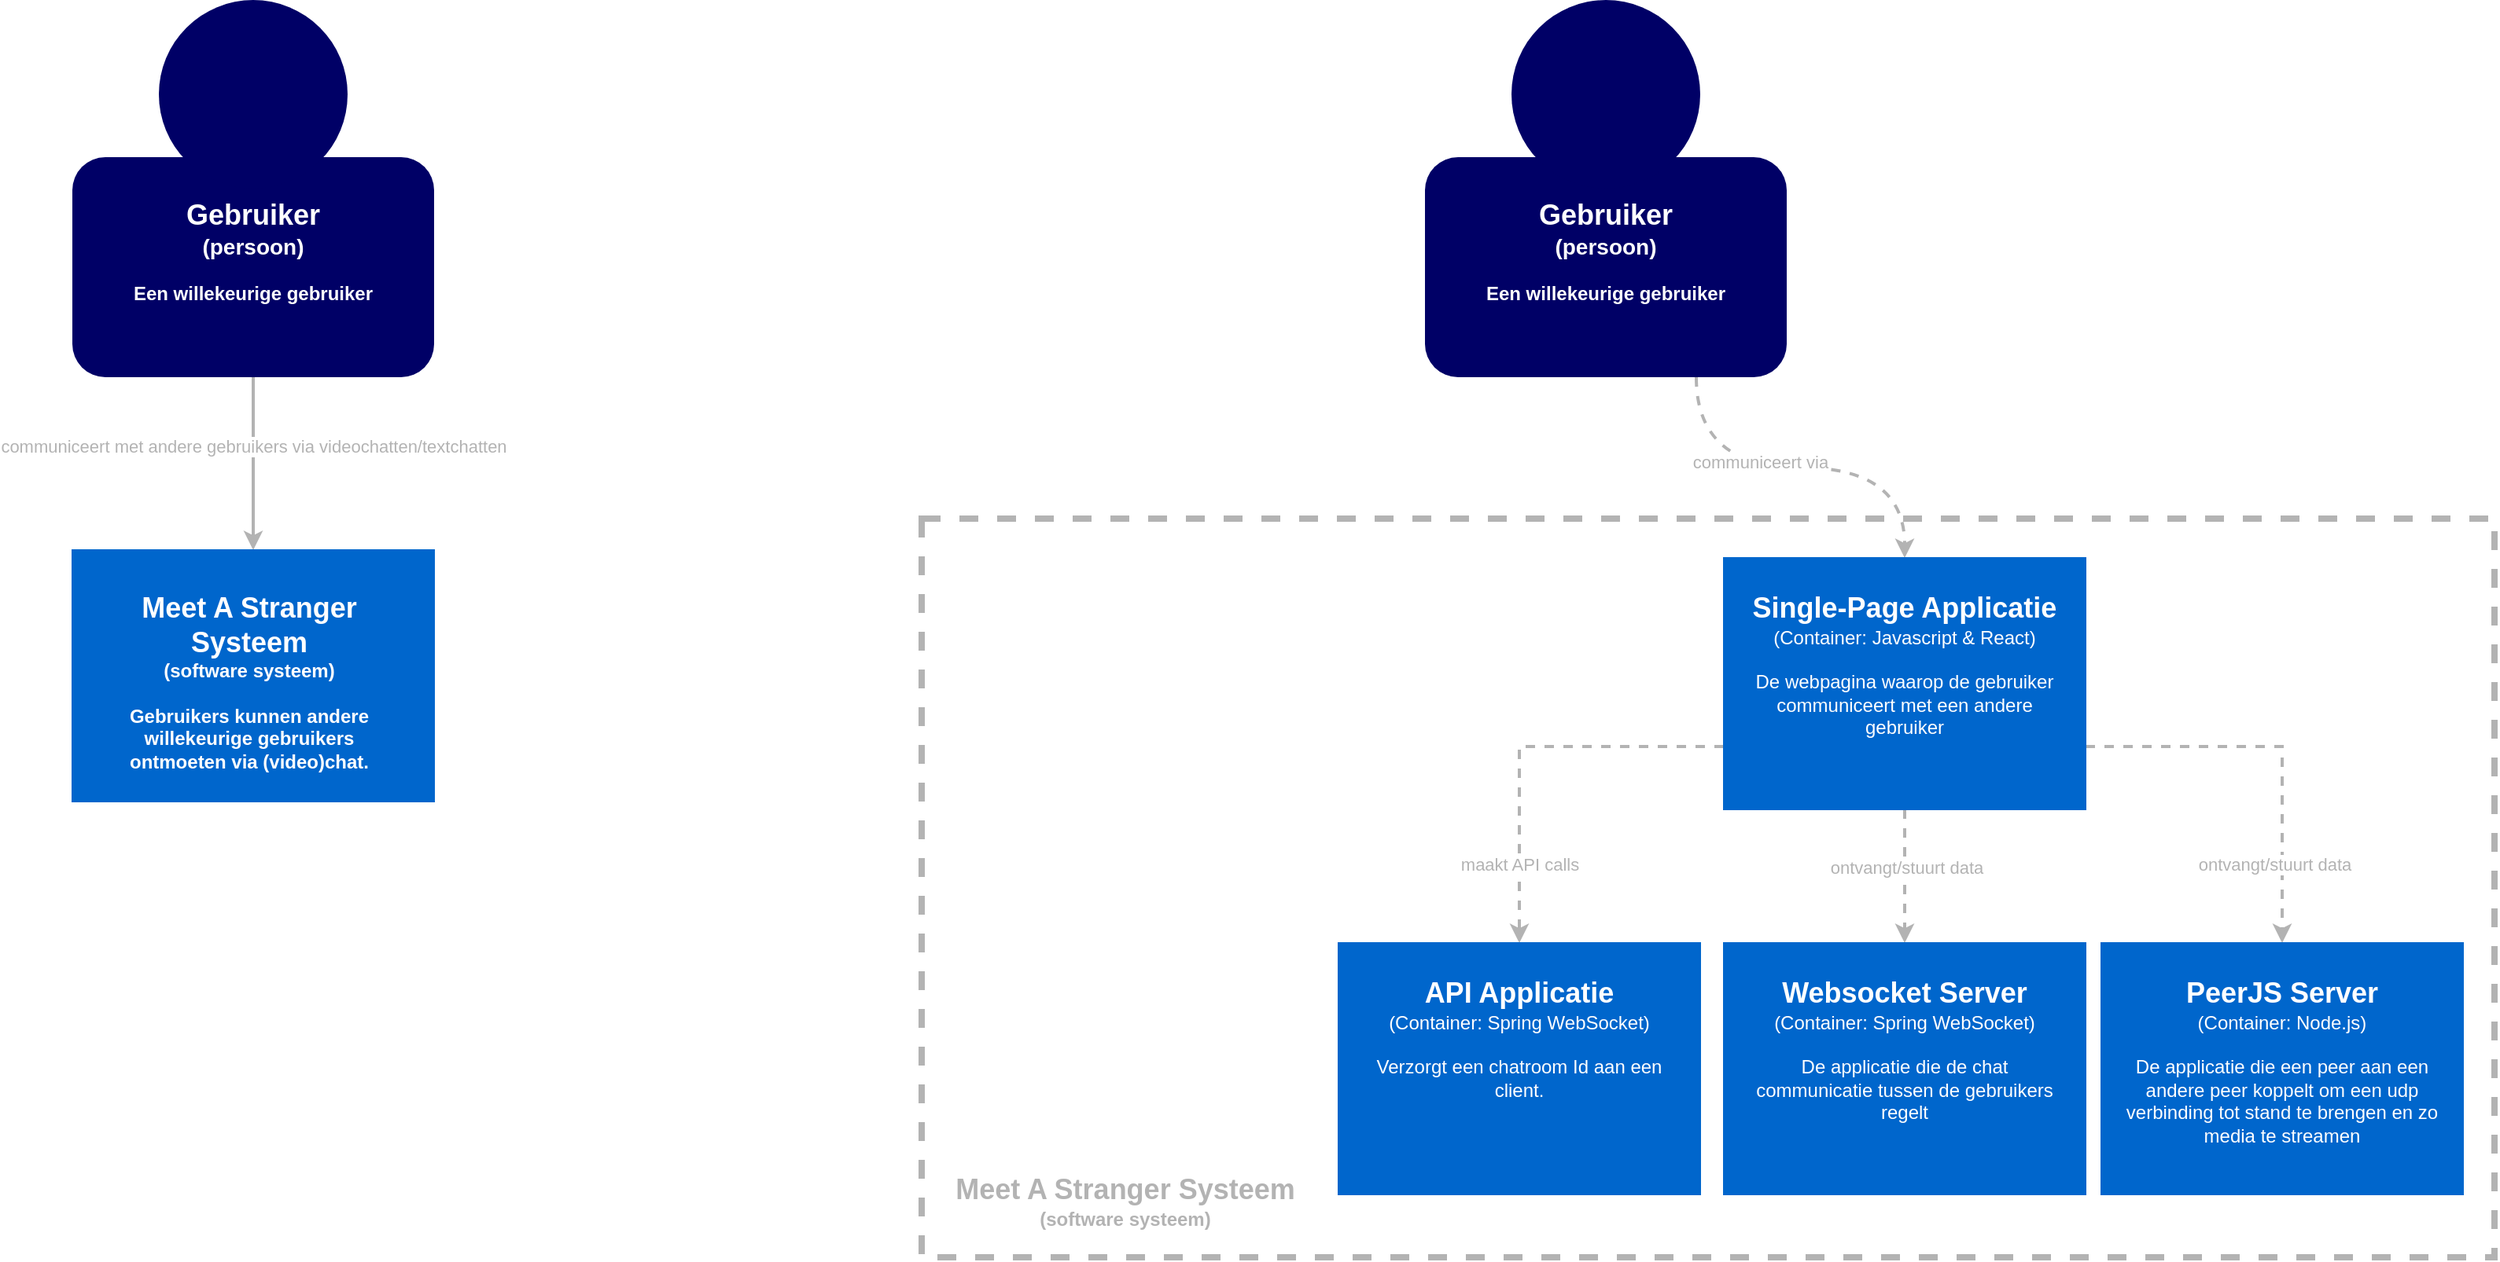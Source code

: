 <mxfile version="13.8.0" type="device"><diagram id="RWOJRX9pu5R6t2MjrqKD" name="Page-1"><mxGraphModel dx="1221" dy="682" grid="1" gridSize="10" guides="1" tooltips="1" connect="1" arrows="1" fold="1" page="1" pageScale="1" pageWidth="850" pageHeight="1100" math="0" shadow="0"><root><mxCell id="0"/><mxCell id="1" parent="0"/><mxCell id="kkgAf6dHTZpthJEb5mEA-5" style="edgeStyle=orthogonalEdgeStyle;rounded=0;orthogonalLoop=1;jettySize=auto;html=1;exitX=0.5;exitY=1;exitDx=0;exitDy=0;entryX=0.5;entryY=0;entryDx=0;entryDy=0;fontColor=#FFFFFF;strokeColor=#B3B3B3;strokeWidth=2;" parent="1" source="kkgAf6dHTZpthJEb5mEA-1" target="kkgAf6dHTZpthJEb5mEA-4" edge="1"><mxGeometry relative="1" as="geometry"/></mxCell><mxCell id="kkgAf6dHTZpthJEb5mEA-35" value="communiceert met andere gebruikers via videochatten/textchatten" style="edgeLabel;align=center;verticalAlign=middle;resizable=0;points=[];fontColor=#B3B3B3;html=1;" parent="kkgAf6dHTZpthJEb5mEA-5" vertex="1" connectable="0"><mxGeometry x="-0.203" relative="1" as="geometry"><mxPoint as="offset"/></mxGeometry></mxCell><mxCell id="kkgAf6dHTZpthJEb5mEA-1" value="" style="rounded=1;whiteSpace=wrap;html=1;strokeColor=none;fillColor=#000066;" parent="1" vertex="1"><mxGeometry x="170" y="260" width="230" height="140" as="geometry"/></mxCell><mxCell id="kkgAf6dHTZpthJEb5mEA-2" value="" style="ellipse;whiteSpace=wrap;html=1;strokeColor=none;fillColor=#000066;" parent="1" vertex="1"><mxGeometry x="225" y="160" width="120" height="120" as="geometry"/></mxCell><mxCell id="kkgAf6dHTZpthJEb5mEA-3" value="&lt;font&gt;&lt;b&gt;&lt;span style=&quot;font-size: 18px&quot;&gt;Gebruiker&lt;/span&gt;&lt;br&gt;&lt;span style=&quot;font-size: 14px&quot;&gt;(persoon)&lt;br&gt;&lt;/span&gt;&lt;br&gt;Een willekeurige gebruiker&lt;br&gt;&lt;/b&gt;&lt;/font&gt;" style="text;html=1;strokeColor=none;fillColor=none;align=center;verticalAlign=top;whiteSpace=wrap;rounded=0;fontColor=#FFFFFF;" parent="1" vertex="1"><mxGeometry x="186.25" y="280" width="197.5" height="110" as="geometry"/></mxCell><mxCell id="kkgAf6dHTZpthJEb5mEA-4" value="" style="rounded=0;whiteSpace=wrap;html=1;fontColor=#FFFFFF;align=left;fillColor=#0066CC;strokeColor=#0066CC;" parent="1" vertex="1"><mxGeometry x="170" y="510" width="230" height="160" as="geometry"/></mxCell><mxCell id="kkgAf6dHTZpthJEb5mEA-6" value="&lt;b&gt;&lt;font&gt;&lt;span style=&quot;font-size: 18px&quot;&gt;Meet A Stranger Systeem&lt;/span&gt;&lt;br&gt;&lt;font style=&quot;font-size: 12px&quot;&gt;(software systeem)&lt;br&gt;&lt;/font&gt;&lt;br&gt;Gebruikers kunnen andere willekeurige gebruikers ontmoeten via (video)chat.&lt;br&gt;&lt;/font&gt;&lt;/b&gt;" style="text;html=1;strokeColor=none;fillColor=none;align=center;verticalAlign=top;whiteSpace=wrap;rounded=0;fontColor=#FFFFFF;" parent="1" vertex="1"><mxGeometry x="185" y="530" width="195" height="130" as="geometry"/></mxCell><mxCell id="kkgAf6dHTZpthJEb5mEA-34" style="edgeStyle=orthogonalEdgeStyle;curved=1;orthogonalLoop=1;jettySize=auto;html=1;exitX=0.75;exitY=1;exitDx=0;exitDy=0;entryX=0.5;entryY=0;entryDx=0;entryDy=0;dashed=1;strokeColor=#B3B3B3;strokeWidth=2;fontColor=#B3B3B3;" parent="1" source="kkgAf6dHTZpthJEb5mEA-7" target="kkgAf6dHTZpthJEb5mEA-23" edge="1"><mxGeometry relative="1" as="geometry"/></mxCell><mxCell id="kkgAf6dHTZpthJEb5mEA-36" value="communiceert via" style="edgeLabel;html=1;align=center;verticalAlign=middle;resizable=0;points=[];fontColor=#B3B3B3;" parent="kkgAf6dHTZpthJEb5mEA-34" vertex="1" connectable="0"><mxGeometry x="-0.209" y="4" relative="1" as="geometry"><mxPoint as="offset"/></mxGeometry></mxCell><mxCell id="kkgAf6dHTZpthJEb5mEA-7" value="" style="rounded=1;whiteSpace=wrap;html=1;strokeColor=none;fillColor=#000066;" parent="1" vertex="1"><mxGeometry x="1030" y="260" width="230" height="140" as="geometry"/></mxCell><mxCell id="kkgAf6dHTZpthJEb5mEA-8" value="" style="ellipse;whiteSpace=wrap;html=1;strokeColor=none;fillColor=#000066;" parent="1" vertex="1"><mxGeometry x="1085" y="160" width="120" height="120" as="geometry"/></mxCell><mxCell id="kkgAf6dHTZpthJEb5mEA-9" value="&lt;font&gt;&lt;b&gt;&lt;span style=&quot;font-size: 18px&quot;&gt;Gebruiker&lt;/span&gt;&lt;br&gt;&lt;span style=&quot;font-size: 14px&quot;&gt;(persoon)&lt;br&gt;&lt;/span&gt;&lt;br&gt;Een willekeurige gebruiker&lt;br&gt;&lt;/b&gt;&lt;/font&gt;" style="text;html=1;strokeColor=none;fillColor=none;align=center;verticalAlign=top;whiteSpace=wrap;rounded=0;fontColor=#FFFFFF;" parent="1" vertex="1"><mxGeometry x="1046.25" y="280" width="197.5" height="110" as="geometry"/></mxCell><mxCell id="kkgAf6dHTZpthJEb5mEA-10" value="" style="rounded=0;whiteSpace=wrap;html=1;fontColor=#FFFFFF;align=center;fillColor=none;dashed=1;strokeColor=#B3B3B3;strokeWidth=4;" parent="1" vertex="1"><mxGeometry x="710" y="490" width="1000" height="470" as="geometry"/></mxCell><mxCell id="kkgAf6dHTZpthJEb5mEA-29" style="edgeStyle=orthogonalEdgeStyle;rounded=0;orthogonalLoop=1;jettySize=auto;html=1;exitX=0.5;exitY=1;exitDx=0;exitDy=0;entryX=0.5;entryY=0;entryDx=0;entryDy=0;strokeColor=#B3B3B3;strokeWidth=2;fontColor=#B3B3B3;dashed=1;" parent="1" source="kkgAf6dHTZpthJEb5mEA-23" target="kkgAf6dHTZpthJEb5mEA-27" edge="1"><mxGeometry relative="1" as="geometry"/></mxCell><mxCell id="kkgAf6dHTZpthJEb5mEA-30" value="ontvangt/stuurt data" style="edgeLabel;html=1;align=center;verticalAlign=middle;resizable=0;points=[];fontColor=#B3B3B3;" parent="kkgAf6dHTZpthJEb5mEA-29" vertex="1" connectable="0"><mxGeometry x="-0.146" y="1" relative="1" as="geometry"><mxPoint as="offset"/></mxGeometry></mxCell><mxCell id="P9s3n1uNvqgMfO6ipiUo-4" style="edgeStyle=orthogonalEdgeStyle;rounded=0;orthogonalLoop=1;jettySize=auto;html=1;exitX=1;exitY=0.75;exitDx=0;exitDy=0;strokeColor=#B3B3B3;dashed=1;strokeWidth=2;" parent="1" source="kkgAf6dHTZpthJEb5mEA-23" target="P9s3n1uNvqgMfO6ipiUo-2" edge="1"><mxGeometry relative="1" as="geometry"/></mxCell><mxCell id="mylYv20LMfWd_MhLDOVj-4" style="edgeStyle=orthogonalEdgeStyle;rounded=0;orthogonalLoop=1;jettySize=auto;html=1;exitX=0;exitY=0.75;exitDx=0;exitDy=0;entryX=0.5;entryY=0;entryDx=0;entryDy=0;dashed=1;fillColor=#f5f5f5;strokeColor=#B3B3B3;strokeWidth=2;" edge="1" parent="1" source="kkgAf6dHTZpthJEb5mEA-23" target="mylYv20LMfWd_MhLDOVj-2"><mxGeometry relative="1" as="geometry"/></mxCell><mxCell id="mylYv20LMfWd_MhLDOVj-5" value="&lt;font color=&quot;#b3b3b3&quot;&gt;maakt API calls&lt;/font&gt;" style="edgeLabel;html=1;align=center;verticalAlign=middle;resizable=0;points=[];" vertex="1" connectable="0" parent="mylYv20LMfWd_MhLDOVj-4"><mxGeometry x="0.432" relative="1" as="geometry"><mxPoint y="22" as="offset"/></mxGeometry></mxCell><mxCell id="kkgAf6dHTZpthJEb5mEA-23" value="" style="rounded=0;whiteSpace=wrap;html=1;fontColor=#FFFFFF;align=left;fillColor=#0066CC;strokeColor=#0066CC;" parent="1" vertex="1"><mxGeometry x="1220" y="515" width="230" height="160" as="geometry"/></mxCell><mxCell id="kkgAf6dHTZpthJEb5mEA-24" value="&lt;font style=&quot;font-size: 18px&quot;&gt;&lt;b&gt;Single-Page Applicatie&lt;/b&gt;&lt;/font&gt;&lt;br&gt;(Container: Javascript &amp;amp; React)&lt;br&gt;&lt;br&gt;De webpagina waarop de gebruiker communiceert met een andere gebruiker" style="text;html=1;strokeColor=none;fillColor=none;align=center;verticalAlign=top;whiteSpace=wrap;rounded=0;dashed=1;fontColor=#FFFFFF;" parent="1" vertex="1"><mxGeometry x="1230" y="530" width="210" height="130" as="geometry"/></mxCell><mxCell id="kkgAf6dHTZpthJEb5mEA-27" value="" style="rounded=0;whiteSpace=wrap;html=1;fontColor=#FFFFFF;align=left;fillColor=#0066CC;strokeColor=#0066CC;" parent="1" vertex="1"><mxGeometry x="1220" y="760" width="230" height="160" as="geometry"/></mxCell><mxCell id="kkgAf6dHTZpthJEb5mEA-28" value="&lt;font style=&quot;font-size: 18px&quot;&gt;&lt;b&gt;Websocket Server&lt;/b&gt;&lt;/font&gt;&lt;br&gt;(Container: Spring WebSocket)&lt;br&gt;&lt;br&gt;De applicatie die de chat communicatie tussen de gebruikers regelt" style="text;html=1;strokeColor=none;fillColor=none;align=center;verticalAlign=top;whiteSpace=wrap;rounded=0;dashed=1;fontColor=#FFFFFF;" parent="1" vertex="1"><mxGeometry x="1230" y="775" width="210" height="130" as="geometry"/></mxCell><mxCell id="kkgAf6dHTZpthJEb5mEA-31" value="&lt;b&gt;&lt;font&gt;&lt;font color=&quot;#b3b3b3&quot;&gt;&lt;span style=&quot;font-size: 18px&quot;&gt;Meet A Stranger Systeem&lt;/span&gt;&lt;br&gt;&lt;font style=&quot;font-size: 12px&quot;&gt;(software systeem)&lt;/font&gt;&lt;/font&gt;&lt;br&gt;&lt;/font&gt;&lt;/b&gt;" style="text;html=1;strokeColor=none;fillColor=none;align=center;verticalAlign=top;whiteSpace=wrap;rounded=0;fontColor=#FFFFFF;" parent="1" vertex="1"><mxGeometry x="710" y="900" width="258.75" height="60" as="geometry"/></mxCell><mxCell id="P9s3n1uNvqgMfO6ipiUo-2" value="" style="rounded=0;whiteSpace=wrap;html=1;fontColor=#FFFFFF;align=left;fillColor=#0066CC;strokeColor=#0066CC;" parent="1" vertex="1"><mxGeometry x="1460" y="760" width="230" height="160" as="geometry"/></mxCell><mxCell id="P9s3n1uNvqgMfO6ipiUo-3" value="&lt;font style=&quot;font-size: 18px&quot;&gt;&lt;b&gt;PeerJS Server&lt;/b&gt;&lt;/font&gt;&lt;br&gt;(Container: Node.js)&lt;br&gt;&lt;br&gt;De applicatie die een peer aan een andere peer koppelt om een udp verbinding tot stand te brengen en zo media te streamen" style="text;html=1;strokeColor=none;fillColor=none;align=center;verticalAlign=top;whiteSpace=wrap;rounded=0;dashed=1;fontColor=#FFFFFF;" parent="1" vertex="1"><mxGeometry x="1470" y="775" width="210" height="130" as="geometry"/></mxCell><mxCell id="P9s3n1uNvqgMfO6ipiUo-5" value="ontvangt/stuurt data" style="edgeLabel;html=1;align=center;verticalAlign=middle;resizable=0;points=[];fontColor=#B3B3B3;" parent="1" vertex="1" connectable="0"><mxGeometry x="1570" y="710" as="geometry"/></mxCell><mxCell id="mylYv20LMfWd_MhLDOVj-2" value="" style="rounded=0;whiteSpace=wrap;html=1;fontColor=#FFFFFF;align=left;fillColor=#0066CC;strokeColor=#0066CC;" vertex="1" parent="1"><mxGeometry x="975" y="760" width="230" height="160" as="geometry"/></mxCell><mxCell id="mylYv20LMfWd_MhLDOVj-3" value="&lt;font style=&quot;font-size: 18px&quot;&gt;&lt;b&gt;API Applicatie&lt;/b&gt;&lt;/font&gt;&lt;br&gt;(Container: Spring WebSocket)&lt;br&gt;&lt;br&gt;Verzorgt een chatroom Id aan een client." style="text;html=1;strokeColor=none;fillColor=none;align=center;verticalAlign=top;whiteSpace=wrap;rounded=0;dashed=1;fontColor=#FFFFFF;" vertex="1" parent="1"><mxGeometry x="985" y="775" width="210" height="130" as="geometry"/></mxCell></root></mxGraphModel></diagram></mxfile>